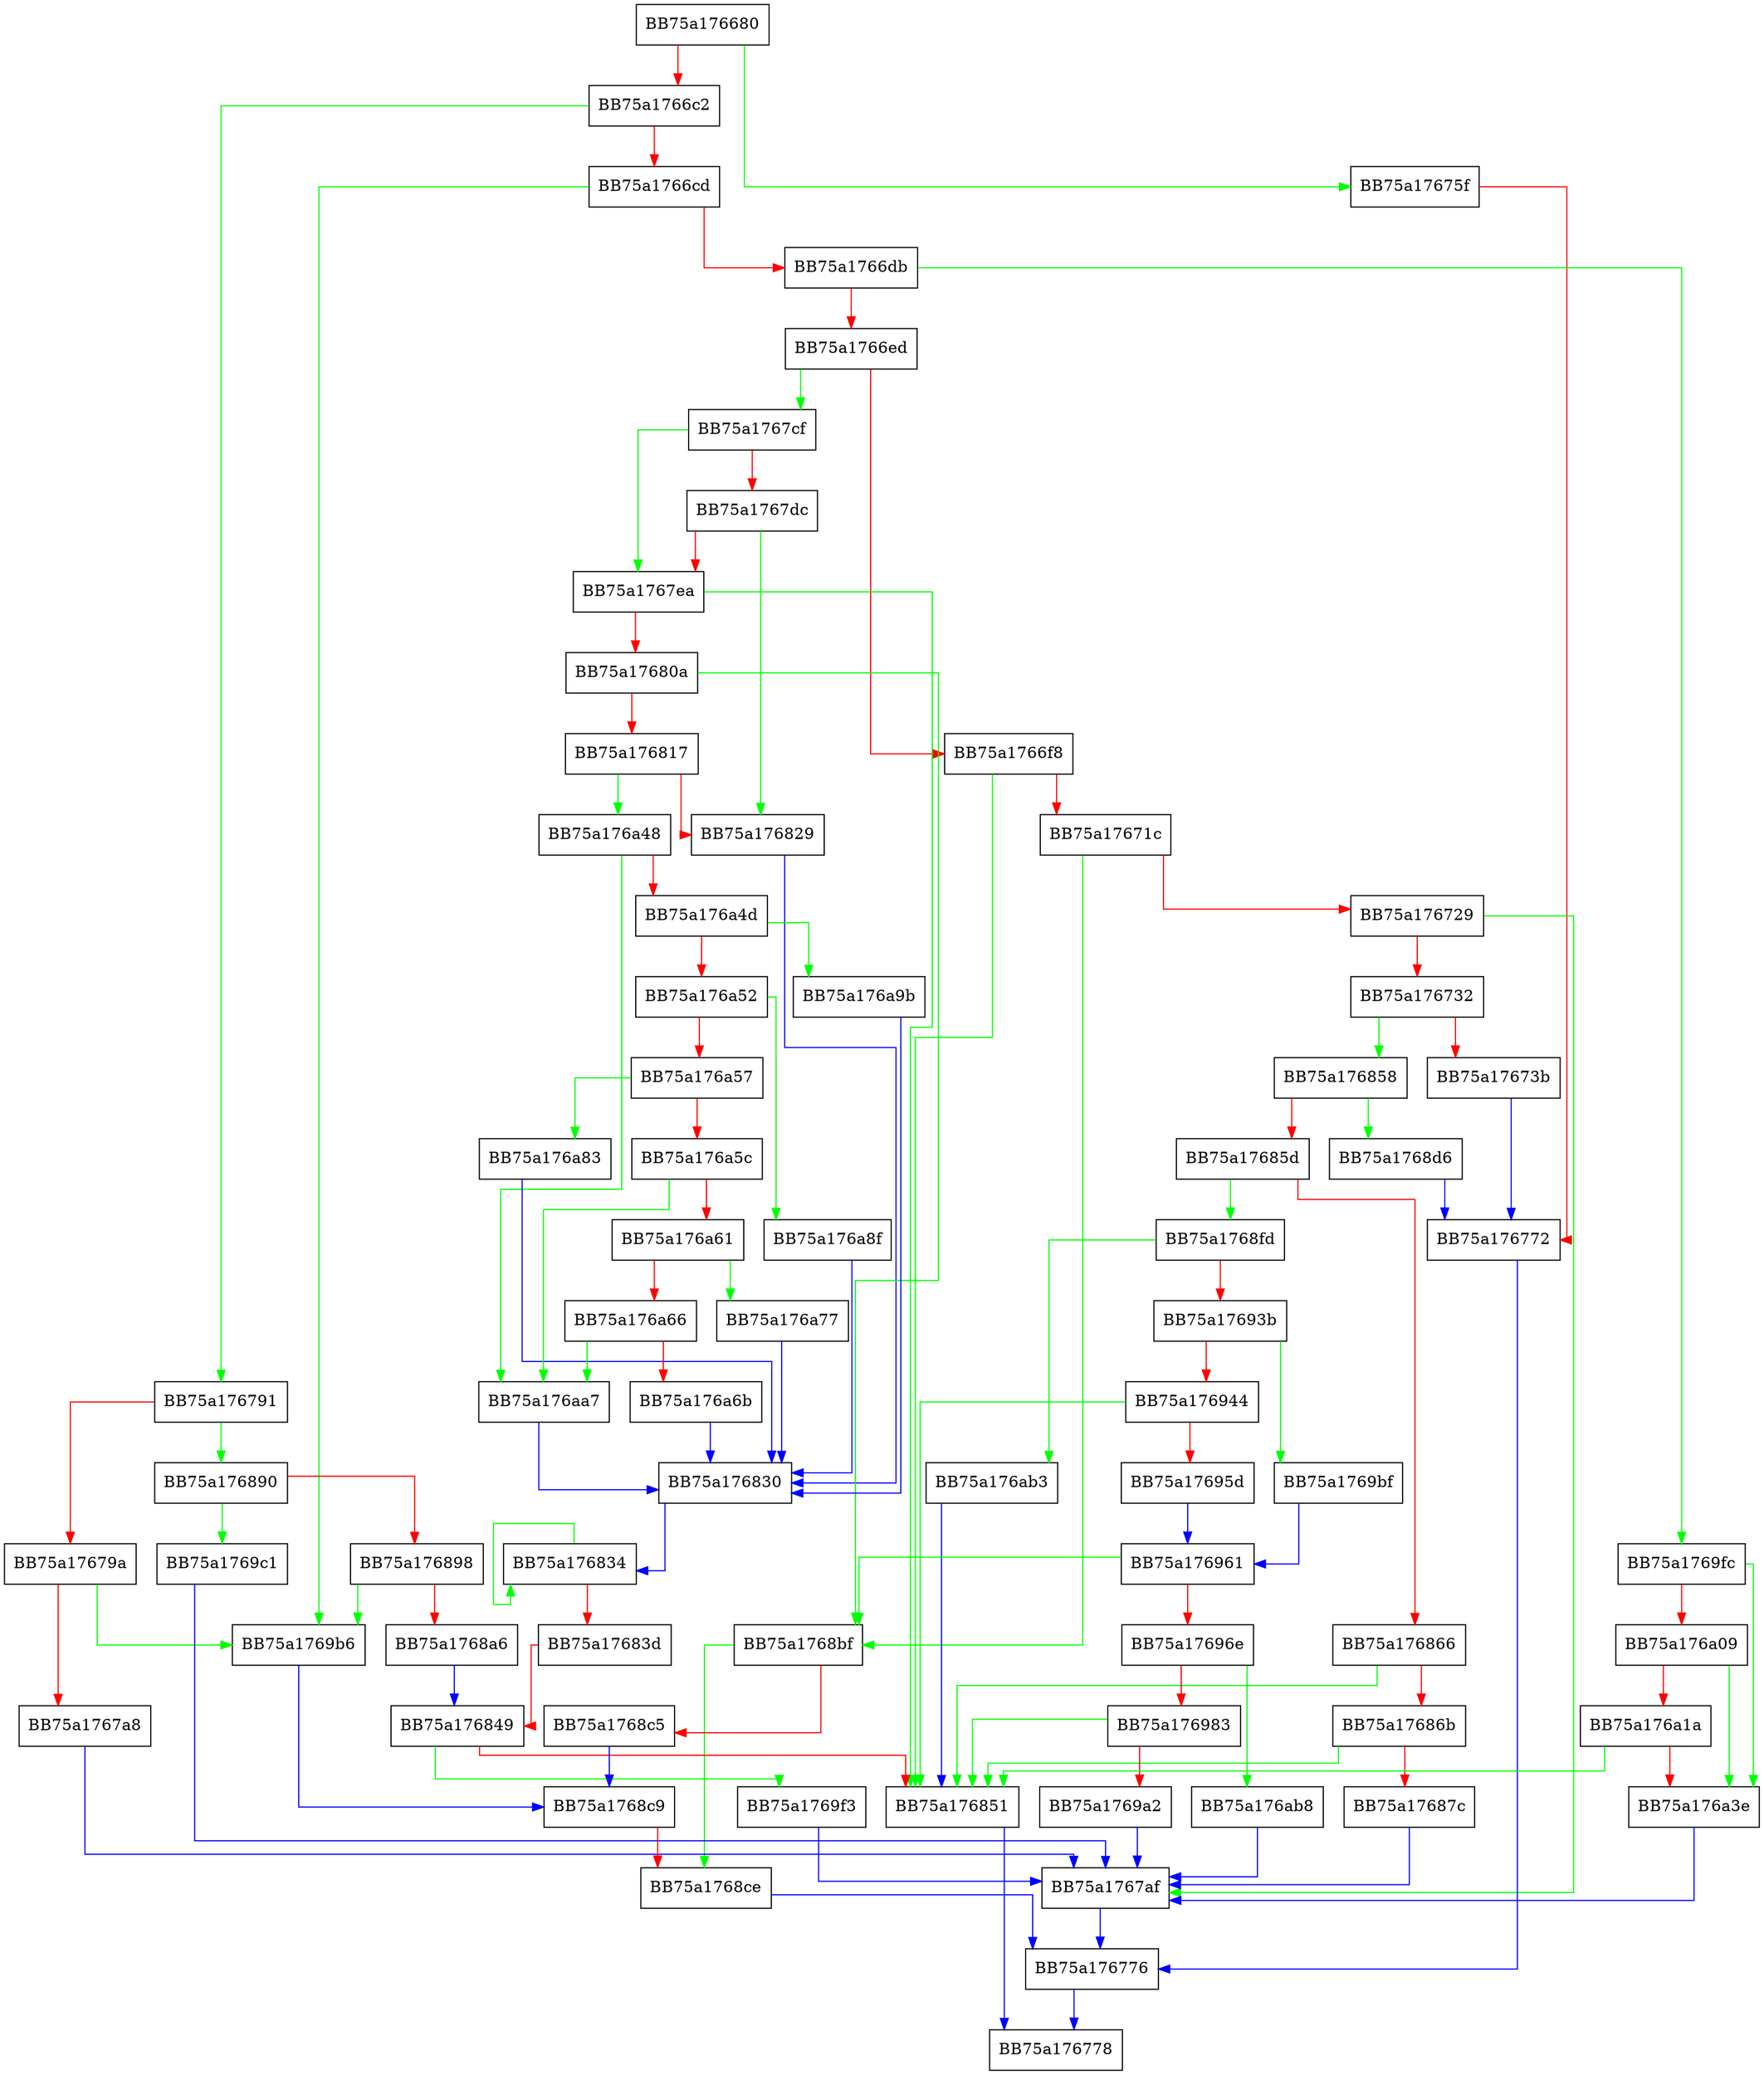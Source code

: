 digraph eval {
  node [shape="box"];
  graph [splines=ortho];
  BB75a176680 -> BB75a17675f [color="green"];
  BB75a176680 -> BB75a1766c2 [color="red"];
  BB75a1766c2 -> BB75a176791 [color="green"];
  BB75a1766c2 -> BB75a1766cd [color="red"];
  BB75a1766cd -> BB75a1769b6 [color="green"];
  BB75a1766cd -> BB75a1766db [color="red"];
  BB75a1766db -> BB75a1769fc [color="green"];
  BB75a1766db -> BB75a1766ed [color="red"];
  BB75a1766ed -> BB75a1767cf [color="green"];
  BB75a1766ed -> BB75a1766f8 [color="red"];
  BB75a1766f8 -> BB75a176851 [color="green"];
  BB75a1766f8 -> BB75a17671c [color="red"];
  BB75a17671c -> BB75a1768bf [color="green"];
  BB75a17671c -> BB75a176729 [color="red"];
  BB75a176729 -> BB75a1767af [color="green"];
  BB75a176729 -> BB75a176732 [color="red"];
  BB75a176732 -> BB75a176858 [color="green"];
  BB75a176732 -> BB75a17673b [color="red"];
  BB75a17673b -> BB75a176772 [color="blue"];
  BB75a17675f -> BB75a176772 [color="red"];
  BB75a176772 -> BB75a176776 [color="blue"];
  BB75a176776 -> BB75a176778 [color="blue"];
  BB75a176791 -> BB75a176890 [color="green"];
  BB75a176791 -> BB75a17679a [color="red"];
  BB75a17679a -> BB75a1769b6 [color="green"];
  BB75a17679a -> BB75a1767a8 [color="red"];
  BB75a1767a8 -> BB75a1767af [color="blue"];
  BB75a1767af -> BB75a176776 [color="blue"];
  BB75a1767cf -> BB75a1767ea [color="green"];
  BB75a1767cf -> BB75a1767dc [color="red"];
  BB75a1767dc -> BB75a176829 [color="green"];
  BB75a1767dc -> BB75a1767ea [color="red"];
  BB75a1767ea -> BB75a176851 [color="green"];
  BB75a1767ea -> BB75a17680a [color="red"];
  BB75a17680a -> BB75a1768bf [color="green"];
  BB75a17680a -> BB75a176817 [color="red"];
  BB75a176817 -> BB75a176a48 [color="green"];
  BB75a176817 -> BB75a176829 [color="red"];
  BB75a176829 -> BB75a176830 [color="blue"];
  BB75a176830 -> BB75a176834 [color="blue"];
  BB75a176834 -> BB75a176834 [color="green"];
  BB75a176834 -> BB75a17683d [color="red"];
  BB75a17683d -> BB75a176849 [color="red"];
  BB75a176849 -> BB75a1769f3 [color="green"];
  BB75a176849 -> BB75a176851 [color="red"];
  BB75a176851 -> BB75a176778 [color="blue"];
  BB75a176858 -> BB75a1768d6 [color="green"];
  BB75a176858 -> BB75a17685d [color="red"];
  BB75a17685d -> BB75a1768fd [color="green"];
  BB75a17685d -> BB75a176866 [color="red"];
  BB75a176866 -> BB75a176851 [color="green"];
  BB75a176866 -> BB75a17686b [color="red"];
  BB75a17686b -> BB75a176851 [color="green"];
  BB75a17686b -> BB75a17687c [color="red"];
  BB75a17687c -> BB75a1767af [color="blue"];
  BB75a176890 -> BB75a1769c1 [color="green"];
  BB75a176890 -> BB75a176898 [color="red"];
  BB75a176898 -> BB75a1769b6 [color="green"];
  BB75a176898 -> BB75a1768a6 [color="red"];
  BB75a1768a6 -> BB75a176849 [color="blue"];
  BB75a1768bf -> BB75a1768ce [color="green"];
  BB75a1768bf -> BB75a1768c5 [color="red"];
  BB75a1768c5 -> BB75a1768c9 [color="blue"];
  BB75a1768c9 -> BB75a1768ce [color="red"];
  BB75a1768ce -> BB75a176776 [color="blue"];
  BB75a1768d6 -> BB75a176772 [color="blue"];
  BB75a1768fd -> BB75a176ab3 [color="green"];
  BB75a1768fd -> BB75a17693b [color="red"];
  BB75a17693b -> BB75a1769bf [color="green"];
  BB75a17693b -> BB75a176944 [color="red"];
  BB75a176944 -> BB75a176851 [color="green"];
  BB75a176944 -> BB75a17695d [color="red"];
  BB75a17695d -> BB75a176961 [color="blue"];
  BB75a176961 -> BB75a1768bf [color="green"];
  BB75a176961 -> BB75a17696e [color="red"];
  BB75a17696e -> BB75a176ab8 [color="green"];
  BB75a17696e -> BB75a176983 [color="red"];
  BB75a176983 -> BB75a176851 [color="green"];
  BB75a176983 -> BB75a1769a2 [color="red"];
  BB75a1769a2 -> BB75a1767af [color="blue"];
  BB75a1769b6 -> BB75a1768c9 [color="blue"];
  BB75a1769bf -> BB75a176961 [color="blue"];
  BB75a1769c1 -> BB75a1767af [color="blue"];
  BB75a1769f3 -> BB75a1767af [color="blue"];
  BB75a1769fc -> BB75a176a3e [color="green"];
  BB75a1769fc -> BB75a176a09 [color="red"];
  BB75a176a09 -> BB75a176a3e [color="green"];
  BB75a176a09 -> BB75a176a1a [color="red"];
  BB75a176a1a -> BB75a176851 [color="green"];
  BB75a176a1a -> BB75a176a3e [color="red"];
  BB75a176a3e -> BB75a1767af [color="blue"];
  BB75a176a48 -> BB75a176aa7 [color="green"];
  BB75a176a48 -> BB75a176a4d [color="red"];
  BB75a176a4d -> BB75a176a9b [color="green"];
  BB75a176a4d -> BB75a176a52 [color="red"];
  BB75a176a52 -> BB75a176a8f [color="green"];
  BB75a176a52 -> BB75a176a57 [color="red"];
  BB75a176a57 -> BB75a176a83 [color="green"];
  BB75a176a57 -> BB75a176a5c [color="red"];
  BB75a176a5c -> BB75a176aa7 [color="green"];
  BB75a176a5c -> BB75a176a61 [color="red"];
  BB75a176a61 -> BB75a176a77 [color="green"];
  BB75a176a61 -> BB75a176a66 [color="red"];
  BB75a176a66 -> BB75a176aa7 [color="green"];
  BB75a176a66 -> BB75a176a6b [color="red"];
  BB75a176a6b -> BB75a176830 [color="blue"];
  BB75a176a77 -> BB75a176830 [color="blue"];
  BB75a176a83 -> BB75a176830 [color="blue"];
  BB75a176a8f -> BB75a176830 [color="blue"];
  BB75a176a9b -> BB75a176830 [color="blue"];
  BB75a176aa7 -> BB75a176830 [color="blue"];
  BB75a176ab3 -> BB75a176851 [color="blue"];
  BB75a176ab8 -> BB75a1767af [color="blue"];
}